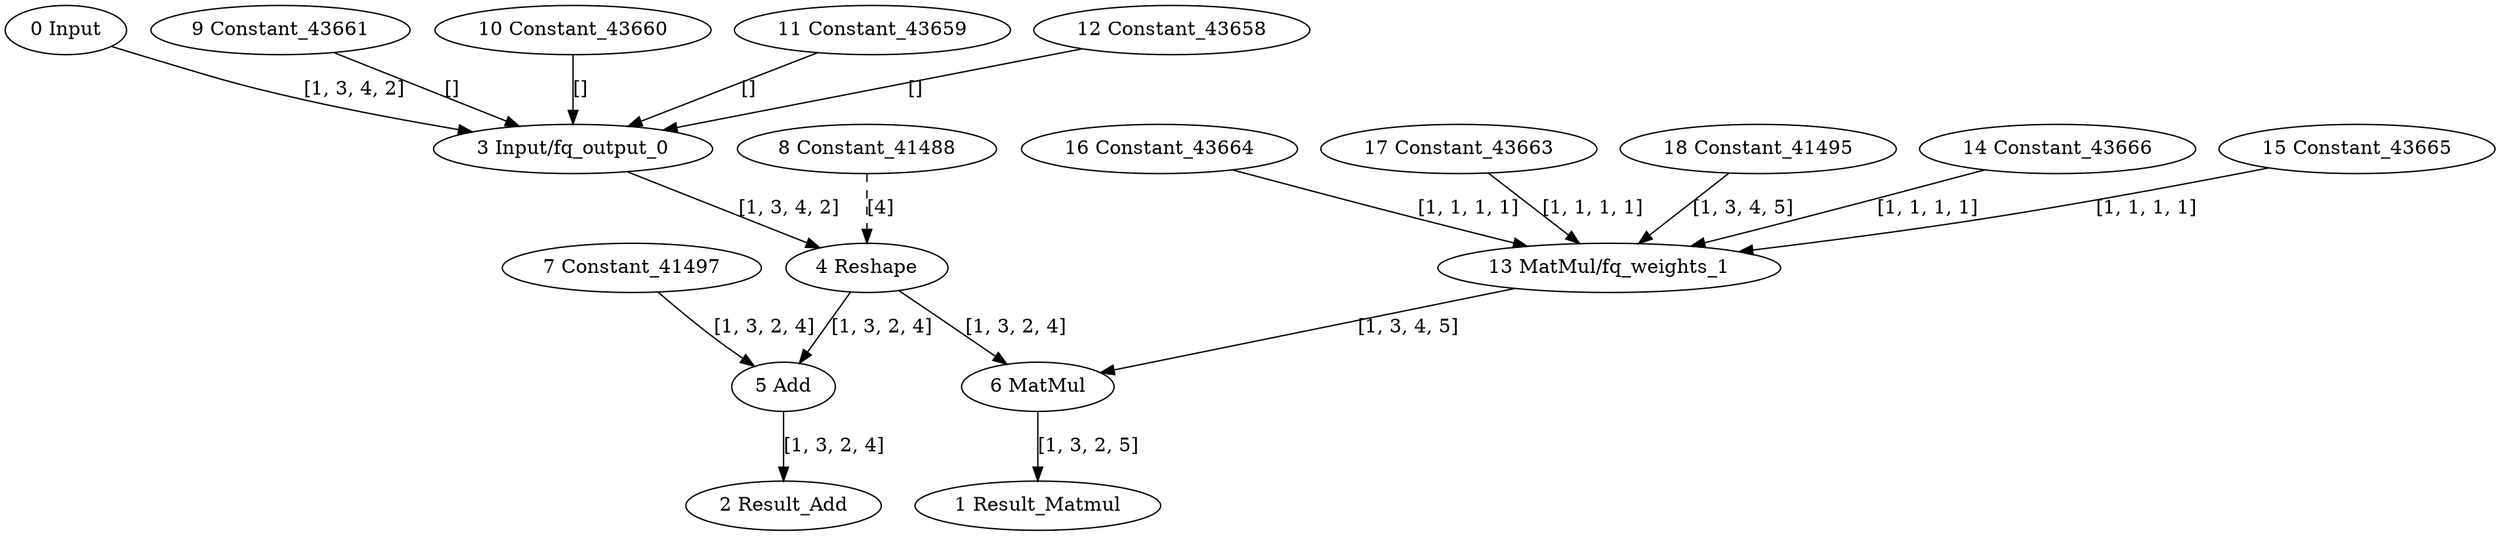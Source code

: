strict digraph  {
"0 Input" [id=0, type=nncf_model_input];
"1 Result_Matmul" [id=1, type=nncf_model_output];
"2 Result_Add" [id=2, type=nncf_model_output];
"3 Input/fq_output_0" [id=3, type=FakeQuantize];
"4 Reshape" [id=4, type=Reshape];
"5 Add" [id=5, type=Add];
"6 MatMul" [id=6, type=MatMul];
"7 Constant_41497" [id=7, type=Constant];
"8 Constant_41488" [id=8, type=Constant];
"9 Constant_43661" [id=9, type=Constant];
"10 Constant_43660" [id=10, type=Constant];
"11 Constant_43659" [id=11, type=Constant];
"12 Constant_43658" [id=12, type=Constant];
"13 MatMul/fq_weights_1" [id=13, type=FakeQuantize];
"14 Constant_43666" [id=14, type=Constant];
"15 Constant_43665" [id=15, type=Constant];
"16 Constant_43664" [id=16, type=Constant];
"17 Constant_43663" [id=17, type=Constant];
"18 Constant_41495" [id=18, type=Constant];
"0 Input" -> "3 Input/fq_output_0"  [label="[1, 3, 4, 2]", style=solid];
"3 Input/fq_output_0" -> "4 Reshape"  [label="[1, 3, 4, 2]", style=solid];
"4 Reshape" -> "5 Add"  [label="[1, 3, 2, 4]", style=solid];
"4 Reshape" -> "6 MatMul"  [label="[1, 3, 2, 4]", style=solid];
"5 Add" -> "2 Result_Add"  [label="[1, 3, 2, 4]", style=solid];
"6 MatMul" -> "1 Result_Matmul"  [label="[1, 3, 2, 5]", style=solid];
"7 Constant_41497" -> "5 Add"  [label="[1, 3, 2, 4]", style=solid];
"8 Constant_41488" -> "4 Reshape"  [label="[4]", style=dashed];
"9 Constant_43661" -> "3 Input/fq_output_0"  [label="[]", style=solid];
"10 Constant_43660" -> "3 Input/fq_output_0"  [label="[]", style=solid];
"11 Constant_43659" -> "3 Input/fq_output_0"  [label="[]", style=solid];
"12 Constant_43658" -> "3 Input/fq_output_0"  [label="[]", style=solid];
"13 MatMul/fq_weights_1" -> "6 MatMul"  [label="[1, 3, 4, 5]", style=solid];
"14 Constant_43666" -> "13 MatMul/fq_weights_1"  [label="[1, 1, 1, 1]", style=solid];
"15 Constant_43665" -> "13 MatMul/fq_weights_1"  [label="[1, 1, 1, 1]", style=solid];
"16 Constant_43664" -> "13 MatMul/fq_weights_1"  [label="[1, 1, 1, 1]", style=solid];
"17 Constant_43663" -> "13 MatMul/fq_weights_1"  [label="[1, 1, 1, 1]", style=solid];
"18 Constant_41495" -> "13 MatMul/fq_weights_1"  [label="[1, 3, 4, 5]", style=solid];
}
